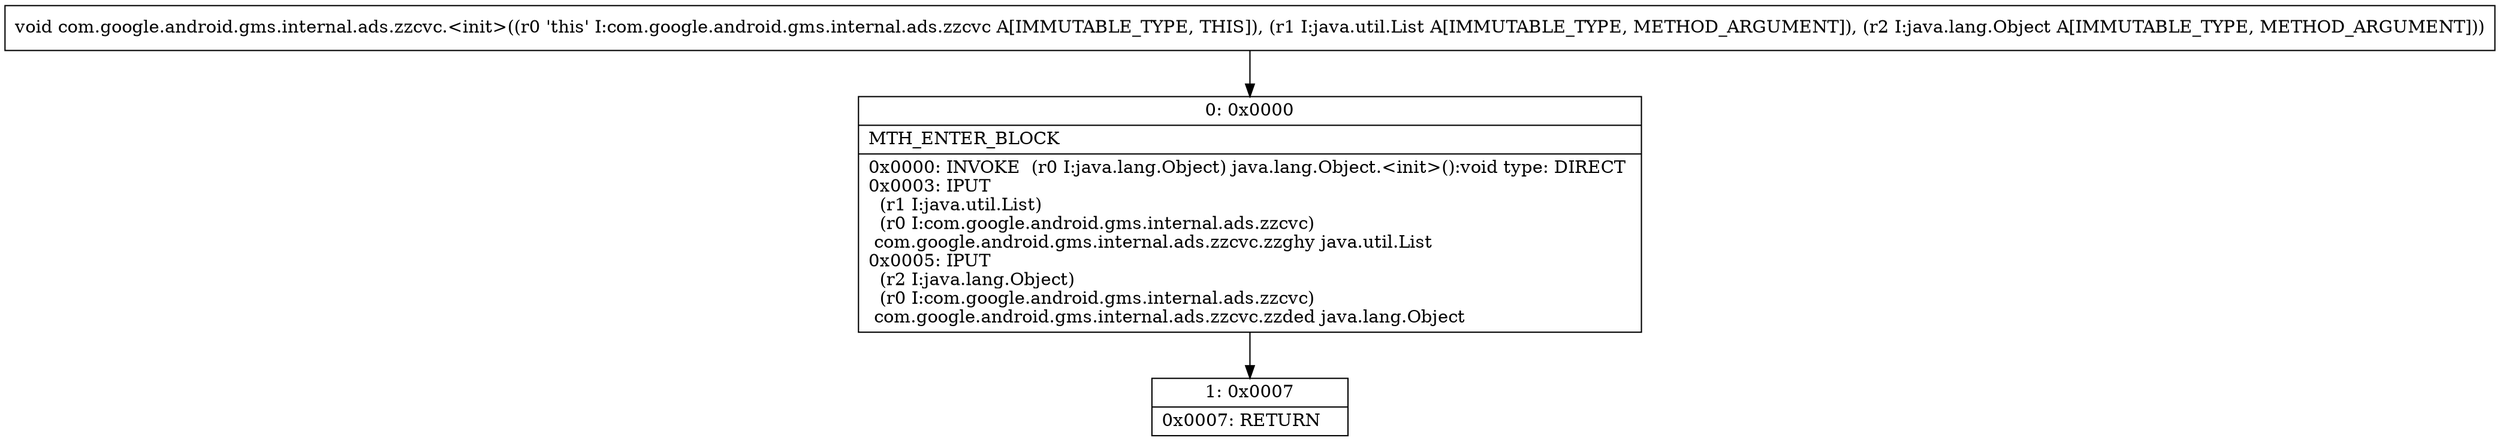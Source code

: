 digraph "CFG forcom.google.android.gms.internal.ads.zzcvc.\<init\>(Ljava\/util\/List;Ljava\/lang\/Object;)V" {
Node_0 [shape=record,label="{0\:\ 0x0000|MTH_ENTER_BLOCK\l|0x0000: INVOKE  (r0 I:java.lang.Object) java.lang.Object.\<init\>():void type: DIRECT \l0x0003: IPUT  \l  (r1 I:java.util.List)\l  (r0 I:com.google.android.gms.internal.ads.zzcvc)\l com.google.android.gms.internal.ads.zzcvc.zzghy java.util.List \l0x0005: IPUT  \l  (r2 I:java.lang.Object)\l  (r0 I:com.google.android.gms.internal.ads.zzcvc)\l com.google.android.gms.internal.ads.zzcvc.zzded java.lang.Object \l}"];
Node_1 [shape=record,label="{1\:\ 0x0007|0x0007: RETURN   \l}"];
MethodNode[shape=record,label="{void com.google.android.gms.internal.ads.zzcvc.\<init\>((r0 'this' I:com.google.android.gms.internal.ads.zzcvc A[IMMUTABLE_TYPE, THIS]), (r1 I:java.util.List A[IMMUTABLE_TYPE, METHOD_ARGUMENT]), (r2 I:java.lang.Object A[IMMUTABLE_TYPE, METHOD_ARGUMENT])) }"];
MethodNode -> Node_0;
Node_0 -> Node_1;
}

